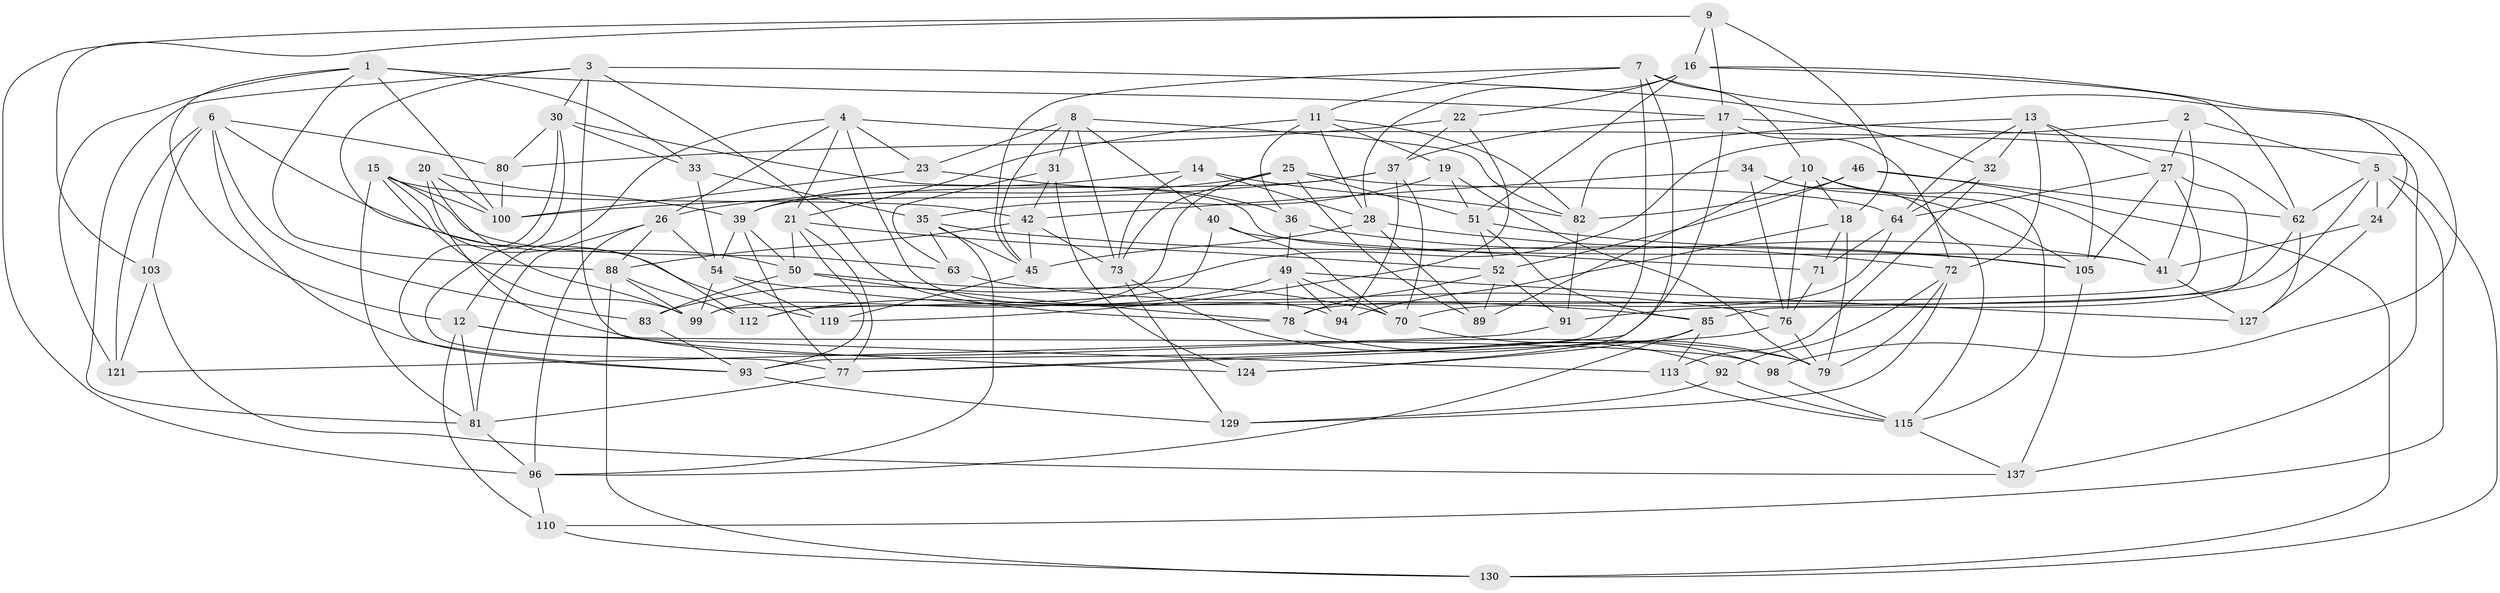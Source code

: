// original degree distribution, {4: 1.0}
// Generated by graph-tools (version 1.1) at 2025/11/02/27/25 16:11:49]
// undirected, 86 vertices, 223 edges
graph export_dot {
graph [start="1"]
  node [color=gray90,style=filled];
  1 [super="+56"];
  2;
  3 [super="+29"];
  4 [super="+55"];
  5 [super="+57"];
  6 [super="+67"];
  7 [super="+61"];
  8 [super="+58"];
  9 [super="+136"];
  10 [super="+135"];
  11 [super="+65"];
  12 [super="+74"];
  13 [super="+60"];
  14;
  15 [super="+122"];
  16 [super="+95"];
  17 [super="+47"];
  18 [super="+43"];
  19;
  20;
  21 [super="+84"];
  22;
  23;
  24;
  25 [super="+38"];
  26 [super="+66"];
  27 [super="+107"];
  28 [super="+131"];
  30 [super="+118"];
  31;
  32;
  33;
  34;
  35 [super="+44"];
  36;
  37 [super="+48"];
  39 [super="+53"];
  40;
  41 [super="+59"];
  42 [super="+69"];
  45 [super="+68"];
  46;
  49 [super="+106"];
  50 [super="+114"];
  51 [super="+132"];
  52 [super="+104"];
  54 [super="+108"];
  62 [super="+90"];
  63;
  64 [super="+75"];
  70 [super="+128"];
  71;
  72 [super="+87"];
  73 [super="+126"];
  76 [super="+120"];
  77 [super="+125"];
  78 [super="+86"];
  79 [super="+111"];
  80;
  81 [super="+134"];
  82 [super="+117"];
  83;
  85 [super="+102"];
  88 [super="+133"];
  89;
  91;
  92;
  93 [super="+109"];
  94;
  96 [super="+97"];
  98;
  99 [super="+101"];
  100 [super="+138"];
  103;
  105 [super="+123"];
  110;
  112;
  113;
  115 [super="+116"];
  119;
  121;
  124;
  127;
  129;
  130;
  137;
  1 -- 88;
  1 -- 17;
  1 -- 121;
  1 -- 33;
  1 -- 100;
  1 -- 12;
  2 -- 5;
  2 -- 27;
  2 -- 41;
  2 -- 83;
  3 -- 32;
  3 -- 119;
  3 -- 124;
  3 -- 81;
  3 -- 78;
  3 -- 30;
  4 -- 94;
  4 -- 62;
  4 -- 23;
  4 -- 26;
  4 -- 21;
  4 -- 12;
  5 -- 130;
  5 -- 24;
  5 -- 91;
  5 -- 110;
  5 -- 62;
  6 -- 83;
  6 -- 80;
  6 -- 121;
  6 -- 103;
  6 -- 93;
  6 -- 50;
  7 -- 124;
  7 -- 93;
  7 -- 10;
  7 -- 11;
  7 -- 98;
  7 -- 45;
  8 -- 82;
  8 -- 31;
  8 -- 73;
  8 -- 40;
  8 -- 23;
  8 -- 45;
  9 -- 96;
  9 -- 18 [weight=2];
  9 -- 16;
  9 -- 17;
  9 -- 103;
  10 -- 41;
  10 -- 115;
  10 -- 89;
  10 -- 18;
  10 -- 76;
  11 -- 21;
  11 -- 82;
  11 -- 19;
  11 -- 36;
  11 -- 28;
  12 -- 110;
  12 -- 81;
  12 -- 98;
  12 -- 113;
  13 -- 82;
  13 -- 32;
  13 -- 64;
  13 -- 72;
  13 -- 105;
  13 -- 27;
  14 -- 28;
  14 -- 73;
  14 -- 39;
  14 -- 82;
  15 -- 63;
  15 -- 99;
  15 -- 112;
  15 -- 81;
  15 -- 100;
  15 -- 42;
  16 -- 22;
  16 -- 28;
  16 -- 24;
  16 -- 51;
  16 -- 62;
  17 -- 137;
  17 -- 72;
  17 -- 37;
  17 -- 77;
  18 -- 94;
  18 -- 79;
  18 -- 71;
  19 -- 51;
  19 -- 35;
  19 -- 79;
  20 -- 39;
  20 -- 79;
  20 -- 99;
  20 -- 100;
  21 -- 52;
  21 -- 93;
  21 -- 50;
  21 -- 77;
  22 -- 80;
  22 -- 119;
  22 -- 37;
  23 -- 36;
  23 -- 100;
  24 -- 127;
  24 -- 41;
  25 -- 89;
  25 -- 99;
  25 -- 73;
  25 -- 26;
  25 -- 51;
  25 -- 64;
  26 -- 88;
  26 -- 96;
  26 -- 81;
  26 -- 54;
  27 -- 99;
  27 -- 105;
  27 -- 64;
  27 -- 85;
  28 -- 72;
  28 -- 89;
  28 -- 45;
  30 -- 41;
  30 -- 80;
  30 -- 33;
  30 -- 93;
  30 -- 77;
  31 -- 42;
  31 -- 63;
  31 -- 124;
  32 -- 113;
  32 -- 64;
  33 -- 35;
  33 -- 54;
  34 -- 115;
  34 -- 76;
  34 -- 42;
  34 -- 105;
  35 -- 105;
  35 -- 45;
  35 -- 63;
  35 -- 96;
  36 -- 49;
  36 -- 41;
  37 -- 94;
  37 -- 70;
  37 -- 100;
  37 -- 39;
  39 -- 77;
  39 -- 54;
  39 -- 50;
  40 -- 71;
  40 -- 112;
  40 -- 70;
  41 -- 127;
  42 -- 88;
  42 -- 73;
  42 -- 45;
  45 -- 119;
  46 -- 130;
  46 -- 62;
  46 -- 52;
  46 -- 82;
  49 -- 78;
  49 -- 94;
  49 -- 112;
  49 -- 70;
  49 -- 127;
  50 -- 70;
  50 -- 83;
  50 -- 78;
  51 -- 105;
  51 -- 52;
  51 -- 85;
  52 -- 91;
  52 -- 89;
  52 -- 78;
  54 -- 85;
  54 -- 99;
  54 -- 119;
  62 -- 127;
  62 -- 78;
  63 -- 76;
  64 -- 71;
  64 -- 70;
  70 -- 98;
  71 -- 76;
  72 -- 129;
  72 -- 79;
  72 -- 92;
  73 -- 92;
  73 -- 129;
  76 -- 79;
  76 -- 77;
  77 -- 81;
  78 -- 79;
  80 -- 100;
  81 -- 96;
  82 -- 91;
  83 -- 93;
  85 -- 113;
  85 -- 124;
  85 -- 96;
  88 -- 130;
  88 -- 112;
  88 -- 99;
  91 -- 121;
  92 -- 129;
  92 -- 115;
  93 -- 129;
  96 -- 110;
  98 -- 115;
  103 -- 121;
  103 -- 137;
  105 -- 137;
  110 -- 130;
  113 -- 115;
  115 -- 137;
}
